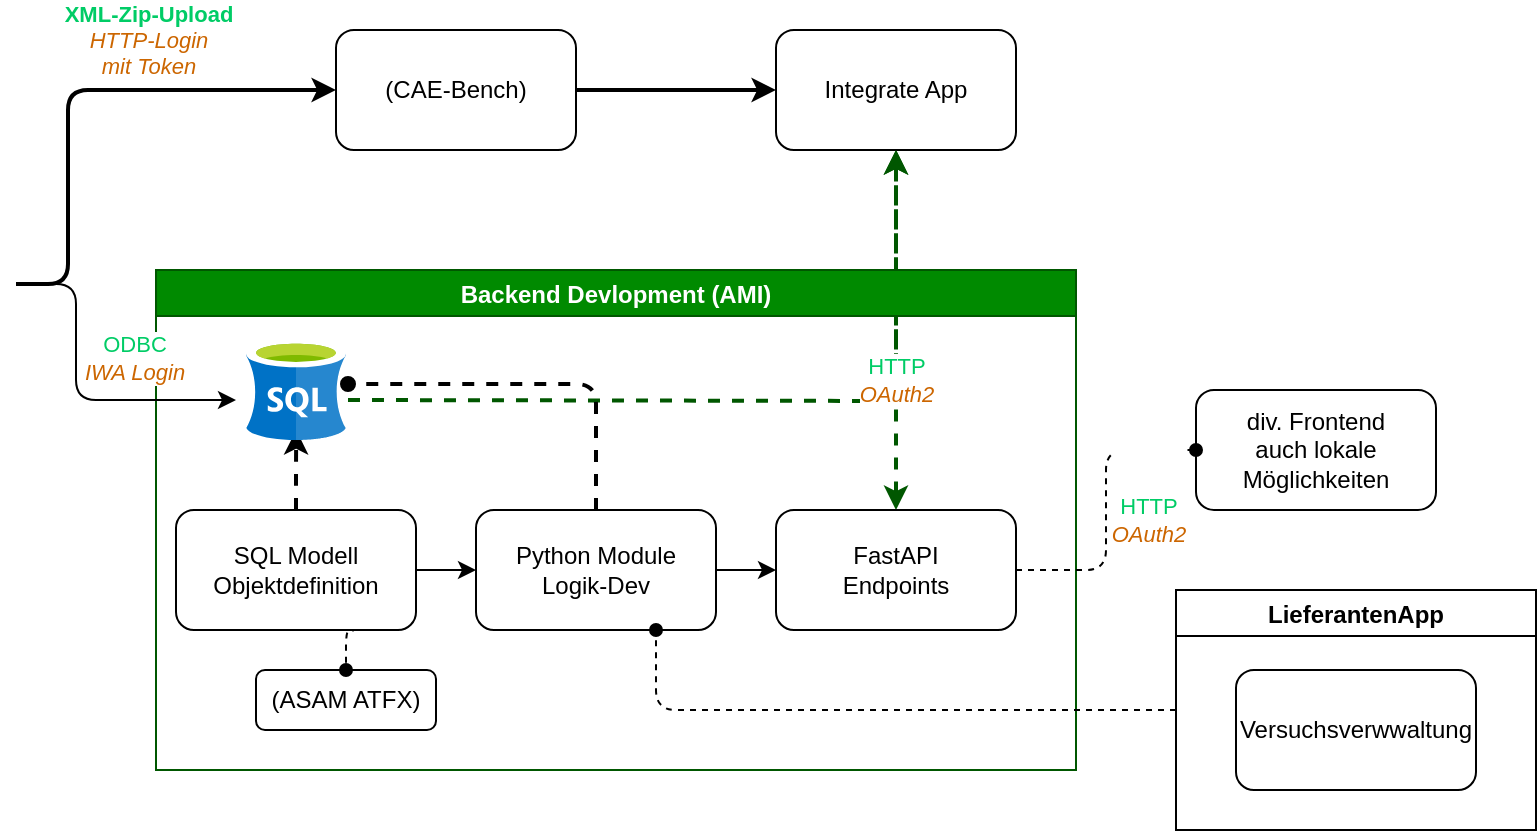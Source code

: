 <mxfile>
    <diagram id="KzELdxLwyf88x765OR2N" name="Page-1">
        <mxGraphModel dx="932" dy="658" grid="1" gridSize="10" guides="1" tooltips="1" connect="1" arrows="1" fold="1" page="1" pageScale="1" pageWidth="827" pageHeight="1169" background="none" math="0" shadow="0">
            <root>
                <mxCell id="0"/>
                <mxCell id="1" parent="0"/>
                <mxCell id="34" value="&lt;b&gt;&lt;font color=&quot;#00cc66&quot;&gt;XML-Zip-Upload&lt;br&gt;&lt;/font&gt;&lt;/b&gt;&lt;i&gt;&lt;font color=&quot;#cc6600&quot;&gt;HTTP-Login&lt;br&gt;mit Token&lt;/font&gt;&lt;/i&gt;" style="edgeStyle=orthogonalEdgeStyle;html=1;entryX=0;entryY=0.5;entryDx=0;entryDy=0;strokeWidth=2;" parent="1" edge="1">
                    <mxGeometry x="0.269" y="25" relative="1" as="geometry">
                        <mxPoint x="34" y="312" as="sourcePoint"/>
                        <Array as="points">
                            <mxPoint x="60" y="312"/>
                            <mxPoint x="60" y="215"/>
                        </Array>
                        <mxPoint x="194" y="215" as="targetPoint"/>
                        <mxPoint as="offset"/>
                    </mxGeometry>
                </mxCell>
                <mxCell id="60" style="edgeStyle=orthogonalEdgeStyle;html=1;dashed=1;entryX=0.5;entryY=1;entryDx=0;entryDy=0;fillColor=#008a00;strokeColor=#005700;strokeWidth=2;" parent="1" target="38" edge="1">
                    <mxGeometry relative="1" as="geometry">
                        <mxPoint x="354" y="245" as="targetPoint"/>
                        <mxPoint x="200" y="370" as="sourcePoint"/>
                    </mxGeometry>
                </mxCell>
                <mxCell id="41" style="edgeStyle=orthogonalEdgeStyle;html=1;entryX=0;entryY=0.5;entryDx=0;entryDy=0;strokeWidth=2;" parent="1" source="29" target="38" edge="1">
                    <mxGeometry relative="1" as="geometry"/>
                </mxCell>
                <mxCell id="29" value="(CAE-Bench)" style="rounded=1;whiteSpace=wrap;html=1;" parent="1" vertex="1">
                    <mxGeometry x="194" y="185" width="120" height="60" as="geometry"/>
                </mxCell>
                <mxCell id="38" value="Integrate App" style="rounded=1;whiteSpace=wrap;html=1;" parent="1" vertex="1">
                    <mxGeometry x="414" y="185" width="120" height="60" as="geometry"/>
                </mxCell>
                <mxCell id="59" value="&lt;font color=&quot;#00cc66&quot;&gt;HTTP&lt;/font&gt;&lt;br&gt;&lt;i&gt;&lt;font color=&quot;#cc6600&quot;&gt;OAuth2&lt;/font&gt;&lt;/i&gt;" style="edgeStyle=orthogonalEdgeStyle;html=1;entryX=0.5;entryY=1;entryDx=0;entryDy=0;dashed=1;fillColor=#008a00;strokeColor=#005700;strokeWidth=2;exitX=0.5;exitY=0;exitDx=0;exitDy=0;startArrow=classic;startFill=1;" parent="1" source="72" target="38" edge="1">
                    <mxGeometry x="-0.278" relative="1" as="geometry">
                        <mxPoint x="474" y="405" as="sourcePoint"/>
                        <mxPoint as="offset"/>
                    </mxGeometry>
                </mxCell>
                <mxCell id="69" value="Backend Devlopment (AMI)" style="swimlane;fillColor=#008a00;fontColor=#ffffff;strokeColor=#005700;" parent="1" vertex="1">
                    <mxGeometry x="104" y="305" width="460" height="250" as="geometry"/>
                </mxCell>
                <mxCell id="63" style="edgeStyle=orthogonalEdgeStyle;html=1;entryX=0;entryY=0.5;entryDx=0;entryDy=0;exitX=1;exitY=0.5;exitDx=0;exitDy=0;" parent="69" source="76" target="77" edge="1">
                    <mxGeometry relative="1" as="geometry">
                        <mxPoint x="130" y="130" as="sourcePoint"/>
                        <mxPoint x="160" y="130" as="targetPoint"/>
                    </mxGeometry>
                </mxCell>
                <mxCell id="65" style="edgeStyle=orthogonalEdgeStyle;html=1;exitX=1;exitY=0.5;exitDx=0;exitDy=0;entryX=0;entryY=0.5;entryDx=0;entryDy=0;" parent="69" source="77" target="72" edge="1">
                    <mxGeometry relative="1" as="geometry">
                        <mxPoint x="280" y="130" as="sourcePoint"/>
                        <mxPoint x="310" y="130" as="targetPoint"/>
                    </mxGeometry>
                </mxCell>
                <mxCell id="66" value="(ASAM ATFX)" style="rounded=1;whiteSpace=wrap;html=1;" parent="69" vertex="1">
                    <mxGeometry x="50" y="200" width="90" height="30" as="geometry"/>
                </mxCell>
                <mxCell id="67" style="edgeStyle=orthogonalEdgeStyle;html=1;dashed=1;endArrow=oval;endFill=1;exitX=0.75;exitY=1;exitDx=0;exitDy=0;" parent="69" target="66" edge="1">
                    <mxGeometry relative="1" as="geometry">
                        <mxPoint x="100" y="160" as="sourcePoint"/>
                    </mxGeometry>
                </mxCell>
                <mxCell id="72" value="FastAPI&lt;br&gt;Endpoints" style="rounded=1;whiteSpace=wrap;html=1;" parent="69" vertex="1">
                    <mxGeometry x="310" y="120" width="120" height="60" as="geometry"/>
                </mxCell>
                <mxCell id="64" style="edgeStyle=orthogonalEdgeStyle;html=1;dashed=1;exitX=0.5;exitY=0;exitDx=0;exitDy=0;strokeWidth=2;" parent="69" source="76" edge="1">
                    <mxGeometry relative="1" as="geometry">
                        <mxPoint x="70" y="100" as="sourcePoint"/>
                        <mxPoint x="70.1" y="80" as="targetPoint"/>
                    </mxGeometry>
                </mxCell>
                <mxCell id="76" value="SQL Modell&lt;br&gt;Objektdefinition" style="rounded=1;whiteSpace=wrap;html=1;" parent="69" vertex="1">
                    <mxGeometry x="10" y="120" width="120" height="60" as="geometry"/>
                </mxCell>
                <mxCell id="87" style="edgeStyle=orthogonalEdgeStyle;html=1;dashed=1;endArrow=oval;endFill=1;strokeWidth=2;" parent="69" source="77" edge="1">
                    <mxGeometry relative="1" as="geometry">
                        <Array as="points">
                            <mxPoint x="220" y="57"/>
                        </Array>
                        <mxPoint x="96" y="57" as="targetPoint"/>
                    </mxGeometry>
                </mxCell>
                <mxCell id="77" value="Python Module&lt;br&gt;Logik-Dev" style="rounded=1;whiteSpace=wrap;html=1;" parent="69" vertex="1">
                    <mxGeometry x="160" y="120" width="120" height="60" as="geometry"/>
                </mxCell>
                <mxCell id="88" value="" style="sketch=0;aspect=fixed;html=1;points=[];align=center;image;fontSize=12;image=img/lib/mscae/dep/SQL_Server_Stretch_DB.svg;" vertex="1" parent="69">
                    <mxGeometry x="45" y="35" width="50" height="50" as="geometry"/>
                </mxCell>
                <mxCell id="74" value="div. Frontend&lt;br&gt;auch lokale Möglichkeiten" style="rounded=1;whiteSpace=wrap;html=1;" parent="1" vertex="1">
                    <mxGeometry x="624" y="365" width="120" height="60" as="geometry"/>
                </mxCell>
                <mxCell id="75" value="&#10;&#10;&lt;font color=&quot;#00cc66&quot; style=&quot;font-family: helvetica; font-size: 11px; font-style: normal; font-weight: 400; letter-spacing: normal; text-align: center; text-indent: 0px; text-transform: none; word-spacing: 0px;&quot;&gt;HTTP&lt;/font&gt;&lt;br style=&quot;color: rgb(240, 240, 240); font-family: helvetica; font-size: 11px; font-style: normal; font-weight: 400; letter-spacing: normal; text-align: center; text-indent: 0px; text-transform: none; word-spacing: 0px;&quot;&gt;&lt;i style=&quot;color: rgb(240, 240, 240); font-family: helvetica; font-size: 11px; font-weight: 400; letter-spacing: normal; text-align: center; text-indent: 0px; text-transform: none; word-spacing: 0px;&quot;&gt;&lt;font color=&quot;#cc6600&quot;&gt;OAuth2&lt;/font&gt;&lt;/i&gt;&#10;&#10;" style="edgeStyle=orthogonalEdgeStyle;html=1;dashed=1;endArrow=oval;endFill=1;" parent="1" source="72" target="74" edge="1">
                    <mxGeometry x="-0.067" y="-21" relative="1" as="geometry">
                        <mxPoint as="offset"/>
                    </mxGeometry>
                </mxCell>
                <mxCell id="86" style="edgeStyle=orthogonalEdgeStyle;html=1;dashed=1;endArrow=oval;endFill=1;strokeWidth=1;entryX=0.75;entryY=1;entryDx=0;entryDy=0;" parent="1" source="78" target="77" edge="1">
                    <mxGeometry relative="1" as="geometry"/>
                </mxCell>
                <mxCell id="78" value="LieferantenApp" style="swimlane;" parent="1" vertex="1">
                    <mxGeometry x="614" y="465" width="180" height="120" as="geometry"/>
                </mxCell>
                <mxCell id="82" value="Versuchsverwwaltung" style="rounded=1;whiteSpace=wrap;html=1;" parent="78" vertex="1">
                    <mxGeometry x="30" y="40" width="120" height="60" as="geometry"/>
                </mxCell>
                <mxCell id="91" style="edgeStyle=orthogonalEdgeStyle;html=1;" edge="1" parent="1">
                    <mxGeometry relative="1" as="geometry">
                        <mxPoint x="144" y="370" as="targetPoint"/>
                        <mxPoint x="34" y="312" as="sourcePoint"/>
                        <Array as="points">
                            <mxPoint x="64" y="312"/>
                            <mxPoint x="64" y="370"/>
                            <mxPoint x="144" y="370"/>
                        </Array>
                    </mxGeometry>
                </mxCell>
                <mxCell id="92" value="&lt;font color=&quot;#00cc66&quot;&gt;ODBC&lt;/font&gt;&lt;br&gt;&lt;i&gt;&lt;font color=&quot;#cc6600&quot;&gt;IWA Login&lt;/font&gt;&lt;/i&gt;" style="edgeLabel;html=1;align=center;verticalAlign=middle;resizable=0;points=[];" vertex="1" connectable="0" parent="91">
                    <mxGeometry x="0.275" y="1" relative="1" as="geometry">
                        <mxPoint x="10" y="-20" as="offset"/>
                    </mxGeometry>
                </mxCell>
            </root>
        </mxGraphModel>
    </diagram>
</mxfile>